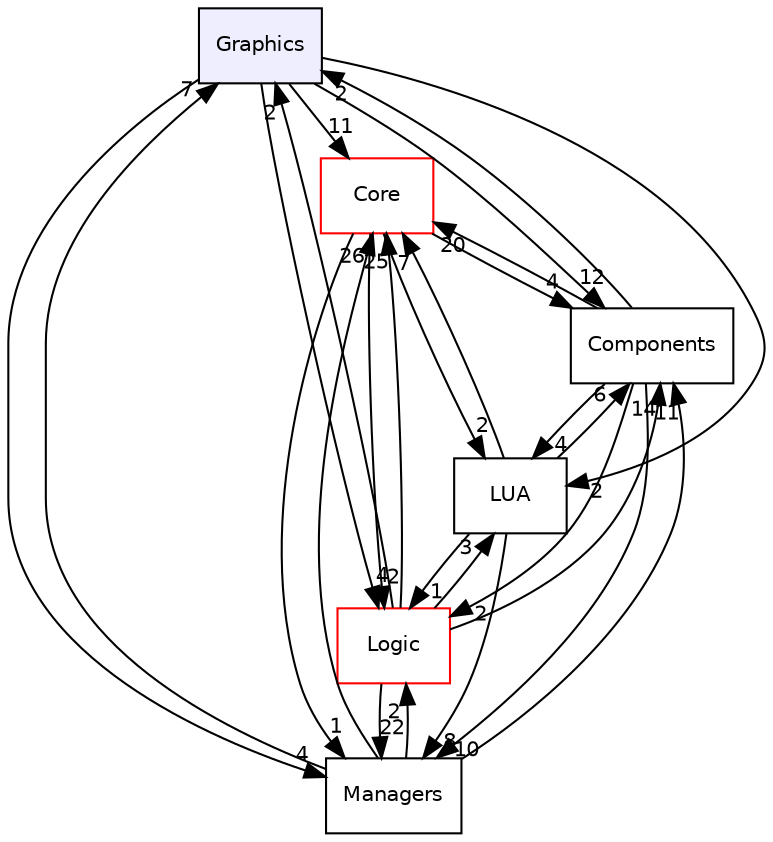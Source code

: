 digraph "Graphics" {
  compound=true
  node [ fontsize="10", fontname="Helvetica"];
  edge [ labelfontsize="10", labelfontname="Helvetica"];
  dir_64f7452aef2cdad98d34a70f5ea329e2 [shape=box, label="Graphics", style="filled", fillcolor="#eeeeff", pencolor="black", URL="dir_64f7452aef2cdad98d34a70f5ea329e2.html"];
  dir_c6310732a22f63c0c2fc5595561e68f1 [shape=box label="Core" fillcolor="white" style="filled" color="red" URL="dir_c6310732a22f63c0c2fc5595561e68f1.html"];
  dir_08f45fe6822aeb4ce2bc268e3b1361be [shape=box label="Components" URL="dir_08f45fe6822aeb4ce2bc268e3b1361be.html"];
  dir_15a9ab385fae7ab291477cfa29e43ded [shape=box label="Managers" URL="dir_15a9ab385fae7ab291477cfa29e43ded.html"];
  dir_431317b2a5ab8e1409cdf5bbbce19c0e [shape=box label="Logic" fillcolor="white" style="filled" color="red" URL="dir_431317b2a5ab8e1409cdf5bbbce19c0e.html"];
  dir_f05c5b220aa3edc3728cdd8161d45887 [shape=box label="LUA" URL="dir_f05c5b220aa3edc3728cdd8161d45887.html"];
  dir_64f7452aef2cdad98d34a70f5ea329e2->dir_c6310732a22f63c0c2fc5595561e68f1 [headlabel="11", labeldistance=1.5 headhref="dir_000004_000002.html"];
  dir_64f7452aef2cdad98d34a70f5ea329e2->dir_08f45fe6822aeb4ce2bc268e3b1361be [headlabel="12", labeldistance=1.5 headhref="dir_000004_000001.html"];
  dir_64f7452aef2cdad98d34a70f5ea329e2->dir_15a9ab385fae7ab291477cfa29e43ded [headlabel="4", labeldistance=1.5 headhref="dir_000004_000010.html"];
  dir_64f7452aef2cdad98d34a70f5ea329e2->dir_431317b2a5ab8e1409cdf5bbbce19c0e [headlabel="4", labeldistance=1.5 headhref="dir_000004_000006.html"];
  dir_64f7452aef2cdad98d34a70f5ea329e2->dir_f05c5b220aa3edc3728cdd8161d45887 [headlabel="2", labeldistance=1.5 headhref="dir_000004_000009.html"];
  dir_c6310732a22f63c0c2fc5595561e68f1->dir_08f45fe6822aeb4ce2bc268e3b1361be [headlabel="4", labeldistance=1.5 headhref="dir_000002_000001.html"];
  dir_c6310732a22f63c0c2fc5595561e68f1->dir_15a9ab385fae7ab291477cfa29e43ded [headlabel="1", labeldistance=1.5 headhref="dir_000002_000010.html"];
  dir_c6310732a22f63c0c2fc5595561e68f1->dir_431317b2a5ab8e1409cdf5bbbce19c0e [headlabel="2", labeldistance=1.5 headhref="dir_000002_000006.html"];
  dir_c6310732a22f63c0c2fc5595561e68f1->dir_f05c5b220aa3edc3728cdd8161d45887 [headlabel="2", labeldistance=1.5 headhref="dir_000002_000009.html"];
  dir_08f45fe6822aeb4ce2bc268e3b1361be->dir_64f7452aef2cdad98d34a70f5ea329e2 [headlabel="2", labeldistance=1.5 headhref="dir_000001_000004.html"];
  dir_08f45fe6822aeb4ce2bc268e3b1361be->dir_c6310732a22f63c0c2fc5595561e68f1 [headlabel="20", labeldistance=1.5 headhref="dir_000001_000002.html"];
  dir_08f45fe6822aeb4ce2bc268e3b1361be->dir_15a9ab385fae7ab291477cfa29e43ded [headlabel="10", labeldistance=1.5 headhref="dir_000001_000010.html"];
  dir_08f45fe6822aeb4ce2bc268e3b1361be->dir_431317b2a5ab8e1409cdf5bbbce19c0e [headlabel="2", labeldistance=1.5 headhref="dir_000001_000006.html"];
  dir_08f45fe6822aeb4ce2bc268e3b1361be->dir_f05c5b220aa3edc3728cdd8161d45887 [headlabel="4", labeldistance=1.5 headhref="dir_000001_000009.html"];
  dir_15a9ab385fae7ab291477cfa29e43ded->dir_64f7452aef2cdad98d34a70f5ea329e2 [headlabel="7", labeldistance=1.5 headhref="dir_000010_000004.html"];
  dir_15a9ab385fae7ab291477cfa29e43ded->dir_c6310732a22f63c0c2fc5595561e68f1 [headlabel="26", labeldistance=1.5 headhref="dir_000010_000002.html"];
  dir_15a9ab385fae7ab291477cfa29e43ded->dir_08f45fe6822aeb4ce2bc268e3b1361be [headlabel="11", labeldistance=1.5 headhref="dir_000010_000001.html"];
  dir_15a9ab385fae7ab291477cfa29e43ded->dir_431317b2a5ab8e1409cdf5bbbce19c0e [headlabel="2", labeldistance=1.5 headhref="dir_000010_000006.html"];
  dir_431317b2a5ab8e1409cdf5bbbce19c0e->dir_64f7452aef2cdad98d34a70f5ea329e2 [headlabel="2", labeldistance=1.5 headhref="dir_000006_000004.html"];
  dir_431317b2a5ab8e1409cdf5bbbce19c0e->dir_c6310732a22f63c0c2fc5595561e68f1 [headlabel="25", labeldistance=1.5 headhref="dir_000006_000002.html"];
  dir_431317b2a5ab8e1409cdf5bbbce19c0e->dir_08f45fe6822aeb4ce2bc268e3b1361be [headlabel="14", labeldistance=1.5 headhref="dir_000006_000001.html"];
  dir_431317b2a5ab8e1409cdf5bbbce19c0e->dir_15a9ab385fae7ab291477cfa29e43ded [headlabel="22", labeldistance=1.5 headhref="dir_000006_000010.html"];
  dir_431317b2a5ab8e1409cdf5bbbce19c0e->dir_f05c5b220aa3edc3728cdd8161d45887 [headlabel="3", labeldistance=1.5 headhref="dir_000006_000009.html"];
  dir_f05c5b220aa3edc3728cdd8161d45887->dir_c6310732a22f63c0c2fc5595561e68f1 [headlabel="7", labeldistance=1.5 headhref="dir_000009_000002.html"];
  dir_f05c5b220aa3edc3728cdd8161d45887->dir_08f45fe6822aeb4ce2bc268e3b1361be [headlabel="6", labeldistance=1.5 headhref="dir_000009_000001.html"];
  dir_f05c5b220aa3edc3728cdd8161d45887->dir_15a9ab385fae7ab291477cfa29e43ded [headlabel="8", labeldistance=1.5 headhref="dir_000009_000010.html"];
  dir_f05c5b220aa3edc3728cdd8161d45887->dir_431317b2a5ab8e1409cdf5bbbce19c0e [headlabel="1", labeldistance=1.5 headhref="dir_000009_000006.html"];
}
